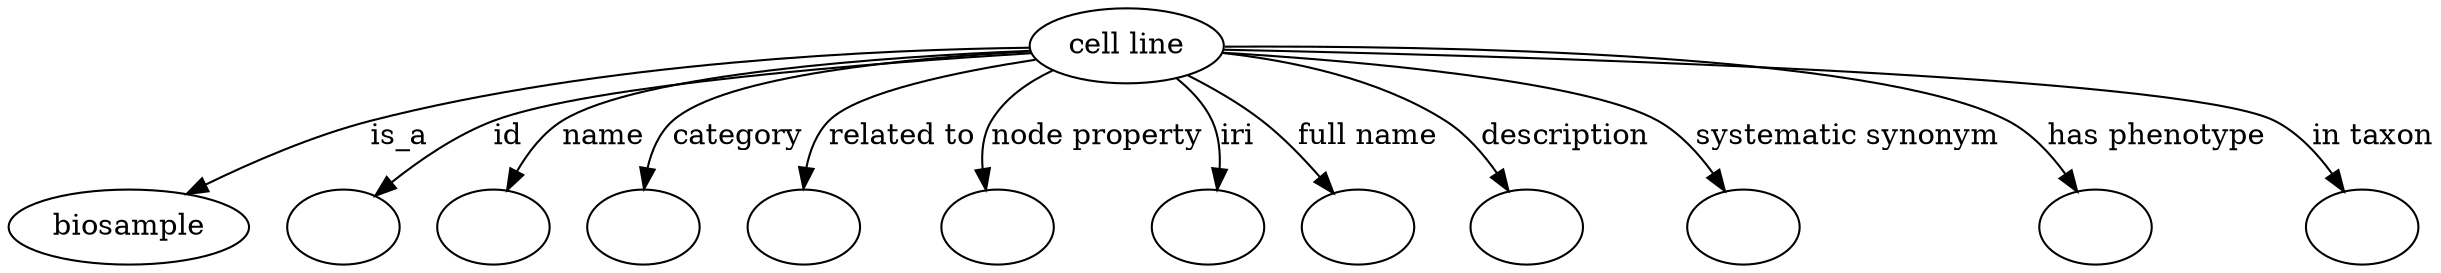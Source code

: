 digraph {
	graph [bb="0,0,991.46,122"];
	node [label="\N"];
	"cell line"	 [height=0.5,
		label="cell line",
		pos="477.46,104",
		width=1.0651];
	biosample	 [height=0.5,
		pos="46.457,18",
		width=1.2905];
	"cell line" -> biosample	 [label=is_a,
		lp="181.73,61",
		pos="e,75.142,32.193 438.98,102.8 380.15,100.23 264.69,92.271 169.9,68 140.24,60.404 108.24,47.288 84.247,36.395"];
	id	 [color=black,
		height=0.5,
		label="",
		pos="137.46,18",
		width=0.75];
	"cell line" -> id	 [color=black,
		label=id,
		lp="232.9,61",
		pos="e,156.3,31.309 439.65,100.29 379.59,94.121 265.22,81.106 226.57,68 204.74,60.598 182.11,47.829 165.12,37.048",
		style=solid];
	name	 [color=black,
		height=0.5,
		label="",
		pos="209.46,18",
		width=0.75];
	"cell line" -> name	 [color=black,
		label=name,
		lp="275.62,61",
		pos="e,221.35,34.173 439.48,100.5 385.78,95.078 290.8,83.63 260.14,68 247.92,61.773 236.78,51.553 228.07,41.971",
		style=solid];
	category	 [color=black,
		height=0.5,
		label="",
		pos="281.46,18",
		width=0.75];
	"cell line" -> category	 [color=black,
		label=category,
		lp="329.55,61",
		pos="e,285.62,35.818 439.9,100.07 395.72,94.78 325.79,84.139 305.26,68 297.98,62.277 292.81,53.783 289.19,45.413",
		style=solid];
	"related to"	 [color=black,
		height=0.5,
		label="",
		pos="353.46,18",
		width=0.75];
	"cell line" -> "related to"	 [color=black,
		label="related to",
		lp="391.69,61",
		pos="e,353.39,36.221 442.36,96.746 413.46,90.077 375.57,79.504 364.98,68 359.53,62.074 356.49,54.1 354.84,46.262",
		style=solid];
	"node property"	 [color=black,
		height=0.5,
		label="",
		pos="426.46,18",
		width=0.75];
	"cell line" -> "node property"	 [color=black,
		label="node property",
		lp="463.53,61",
		pos="e,421.39,36.104 448.96,91.659 439.35,85.948 429.69,78.14 424.31,68 420.83,61.427 419.91,53.656 420.24,46.224",
		style=solid];
	iri	 [color=black,
		height=0.5,
		label="",
		pos="498.46,18",
		width=0.75];
	"cell line" -> iri	 [color=black,
		label=iri,
		lp="515.68,61",
		pos="e,505.4,35.505 494.58,87.544 499.37,81.858 503.95,75.115 506.46,68 508.99,60.818 508.89,52.772 507.65,45.268",
		style=solid];
	"full name"	 [color=black,
		height=0.5,
		label="",
		pos="570.46,18",
		width=0.75];
	"cell line" -> "full name"	 [color=black,
		label="full name",
		lp="566.09,61",
		pos="e,557.41,34.048 499.19,89.08 507.68,82.904 517.31,75.451 525.46,68 534.3,59.915 543.28,50.279 550.87,41.635",
		style=solid];
	description	 [color=black,
		height=0.5,
		label="",
		pos="642.46,18",
		width=0.75];
	"cell line" -> description	 [color=black,
		label=description,
		lp="645.56,61",
		pos="e,630.93,34.562 513.92,98.196 538.62,93.057 571.23,83.832 596.46,68 607.12,61.308 616.89,51.505 624.65,42.348",
		style=solid];
	"systematic synonym"	 [color=black,
		height=0.5,
		label="",
		pos="724.46,18",
		width=0.75];
	"cell line" -> "systematic synonym"	 [color=black,
		label="systematic synonym",
		lp="755.42,61",
		pos="e,713.89,35.09 515.2,100.31 565.88,94.857 652.77,83.572 680.46,68 691.11,62.011 700.46,52.449 707.77,43.283",
		style=solid];
	"has phenotype"	 [color=black,
		height=0.5,
		label="",
		pos="861.46,18",
		width=0.75];
	"cell line" -> "has phenotype"	 [color=black,
		label="has phenotype",
		lp="874.7,61",
		pos="e,851.08,34.917 515.78,103.35 593.09,101.48 764.73,94.399 816.46,68 827.72,62.252 837.51,52.421 845.05,42.989",
		style=solid];
	"in taxon"	 [color=black,
		height=0.5,
		label="",
		pos="964.46,18",
		width=0.75];
	"cell line" -> "in taxon"	 [color=black,
		label="in taxon",
		lp="958.2,61",
		pos="e,953.82,35.031 515.82,102.47 616.45,98.215 882.73,85.443 918.46,68 929.93,62.396 939.93,52.587 947.65,43.133",
		style=solid];
}
